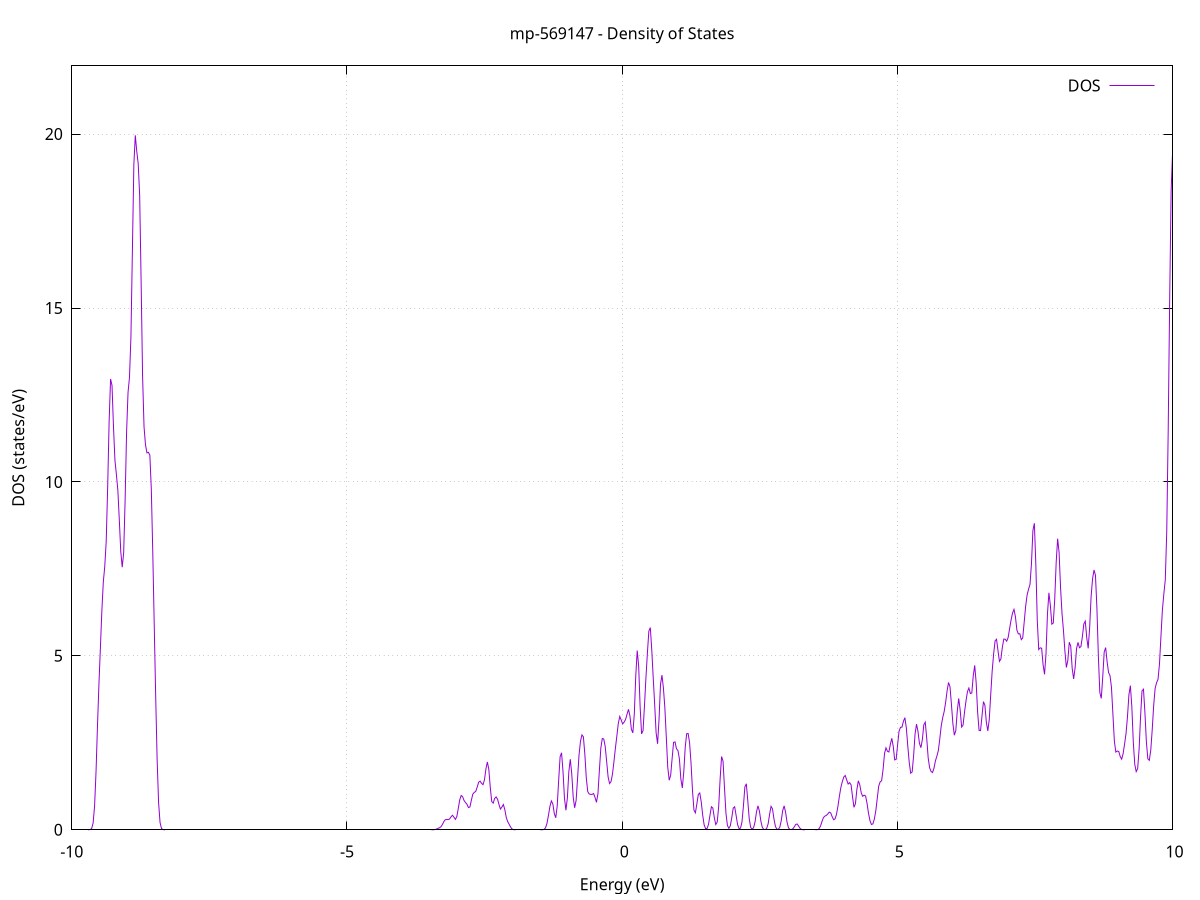 set title 'mp-569147 - Density of States'
set xlabel 'Energy (eV)'
set ylabel 'DOS (states/eV)'
set grid
set xrange [-10:10]
set yrange [0:21.961]
set xzeroaxis lt -1
set terminal png size 800,600
set output 'mp-569147_dos_gnuplot.png'
plot '-' using 1:2 with lines title 'DOS'
-35.887500 0.000000
-35.861100 0.000000
-35.834600 0.000000
-35.808200 0.000000
-35.781800 0.000000
-35.755300 0.000000
-35.728900 0.000000
-35.702500 0.000000
-35.676000 0.000000
-35.649600 0.000000
-35.623200 0.000000
-35.596700 0.000000
-35.570300 0.000000
-35.543900 0.000000
-35.517400 0.000000
-35.491000 0.000000
-35.464600 0.000000
-35.438100 0.000000
-35.411700 0.000000
-35.385300 0.000000
-35.358800 0.000000
-35.332400 0.000000
-35.306000 0.000000
-35.279500 0.000000
-35.253100 0.000000
-35.226700 0.000000
-35.200200 0.000000
-35.173800 0.000000
-35.147400 0.000000
-35.120900 0.000000
-35.094500 0.000000
-35.068100 0.000000
-35.041600 0.000000
-35.015200 0.000000
-34.988800 0.000000
-34.962300 0.000000
-34.935900 0.000000
-34.909500 0.000000
-34.883000 0.000000
-34.856600 0.000000
-34.830200 0.000000
-34.803700 0.000000
-34.777300 0.000000
-34.750900 0.000000
-34.724400 0.000000
-34.698000 0.000000
-34.671600 0.000000
-34.645100 0.000000
-34.618700 0.000000
-34.592300 0.000000
-34.565800 0.000000
-34.539400 0.000000
-34.513000 0.000000
-34.486500 0.000000
-34.460100 0.000000
-34.433700 0.000000
-34.407200 0.000000
-34.380800 0.000000
-34.354400 0.000000
-34.327900 0.000000
-34.301500 0.000000
-34.275100 0.000000
-34.248600 0.000000
-34.222200 0.000000
-34.195800 0.000000
-34.169300 0.000000
-34.142900 0.000000
-34.116500 0.000000
-34.090000 0.000000
-34.063600 0.000000
-34.037200 0.000000
-34.010700 0.000000
-33.984300 0.000000
-33.957900 0.000000
-33.931400 0.000000
-33.905000 0.000000
-33.878600 0.000000
-33.852100 0.000000
-33.825700 0.000000
-33.799300 0.000000
-33.772800 0.000000
-33.746400 0.000000
-33.720000 0.000000
-33.693500 0.000000
-33.667100 0.000000
-33.640700 0.000100
-33.614200 0.003500
-33.587800 0.050700
-33.561400 0.428200
-33.534900 2.113500
-33.508500 6.107100
-33.482100 10.344900
-33.455600 10.280200
-33.429200 5.994000
-33.402800 2.063900
-33.376300 0.588200
-33.349900 1.296600
-33.323500 5.466500
-33.297000 15.142400
-33.270600 26.793400
-33.244200 30.257000
-33.217700 21.621700
-33.191300 9.642700
-33.164900 2.642700
-33.138400 0.438800
-33.112000 0.043600
-33.085600 0.002600
-33.059100 0.000100
-33.032700 0.000000
-33.006300 0.000000
-32.979800 0.000000
-32.953400 0.000000
-32.927000 0.000000
-32.900500 0.000000
-32.874100 0.000000
-32.847600 0.000000
-32.821200 0.000000
-32.794800 0.000000
-32.768300 0.000000
-32.741900 0.000000
-32.715500 0.000000
-32.689000 0.000000
-32.662600 0.000000
-32.636200 0.000000
-32.609700 0.000000
-32.583300 0.000000
-32.556900 0.000000
-32.530400 0.000000
-32.504000 0.000000
-32.477600 0.000000
-32.451100 0.000000
-32.424700 0.000000
-32.398300 0.000000
-32.371800 0.000000
-32.345400 0.000000
-32.319000 0.000000
-32.292500 0.000000
-32.266100 0.000000
-32.239700 0.000000
-32.213200 0.000000
-32.186800 0.000000
-32.160400 0.000000
-32.133900 0.000000
-32.107500 0.000000
-32.081100 0.000000
-32.054600 0.000000
-32.028200 0.000000
-32.001800 0.000000
-31.975300 0.000000
-31.948900 0.000000
-31.922500 0.000000
-31.896000 0.000000
-31.869600 0.000000
-31.843200 0.000000
-31.816700 0.000000
-31.790300 0.000000
-31.763900 0.000000
-31.737400 0.000000
-31.711000 0.000000
-31.684600 0.000000
-31.658100 0.000000
-31.631700 0.000000
-31.605300 0.000000
-31.578800 0.000000
-31.552400 0.000000
-31.526000 0.000000
-31.499500 0.000000
-31.473100 0.000000
-31.446700 0.000000
-31.420200 0.000000
-31.393800 0.000000
-31.367400 0.000000
-31.340900 0.000000
-31.314500 0.000000
-31.288100 0.000000
-31.261600 0.000000
-31.235200 0.000000
-31.208800 0.000000
-31.182300 0.000000
-31.155900 0.000000
-31.129500 0.000000
-31.103000 0.000000
-31.076600 0.000000
-31.050200 0.000000
-31.023700 0.000000
-30.997300 0.000000
-30.970900 0.000000
-30.944400 0.000000
-30.918000 0.000000
-30.891600 0.000000
-30.865100 0.000000
-30.838700 0.000000
-30.812300 0.000000
-30.785800 0.000000
-30.759400 0.000000
-30.733000 0.000000
-30.706500 0.000000
-30.680100 0.000000
-30.653700 0.000000
-30.627200 0.000000
-30.600800 0.000000
-30.574400 0.000000
-30.547900 0.000000
-30.521500 0.000000
-30.495100 0.000000
-30.468600 0.000000
-30.442200 0.000000
-30.415800 0.000000
-30.389300 0.000000
-30.362900 0.000000
-30.336500 0.000000
-30.310000 0.000000
-30.283600 0.000000
-30.257200 0.000000
-30.230700 0.000000
-30.204300 0.000000
-30.177900 0.000000
-30.151400 0.000000
-30.125000 0.000000
-30.098600 0.000000
-30.072100 0.000000
-30.045700 0.000000
-30.019300 0.000000
-29.992800 0.000000
-29.966400 0.000000
-29.940000 0.000000
-29.913500 0.000000
-29.887100 0.000000
-29.860600 0.000000
-29.834200 0.000000
-29.807800 0.000000
-29.781300 0.000000
-29.754900 0.000000
-29.728500 0.000000
-29.702000 0.000000
-29.675600 0.000000
-29.649200 0.000000
-29.622700 0.000000
-29.596300 0.000000
-29.569900 0.000000
-29.543400 0.000000
-29.517000 0.000000
-29.490600 0.000000
-29.464100 0.000000
-29.437700 0.000000
-29.411300 0.000000
-29.384800 0.000000
-29.358400 0.000000
-29.332000 0.000000
-29.305500 0.000000
-29.279100 0.000000
-29.252700 0.000000
-29.226200 0.000000
-29.199800 0.000000
-29.173400 0.000000
-29.146900 0.000000
-29.120500 0.000000
-29.094100 0.000000
-29.067600 0.000000
-29.041200 0.000000
-29.014800 0.000000
-28.988300 0.000000
-28.961900 0.000000
-28.935500 0.000000
-28.909000 0.000000
-28.882600 0.000000
-28.856200 0.000000
-28.829700 0.000000
-28.803300 0.000000
-28.776900 0.000000
-28.750400 0.000000
-28.724000 0.000000
-28.697600 0.000000
-28.671100 0.000000
-28.644700 0.000000
-28.618300 0.000000
-28.591800 0.000000
-28.565400 0.000000
-28.539000 0.000000
-28.512500 0.000000
-28.486100 0.000000
-28.459700 0.000000
-28.433200 0.000000
-28.406800 0.000000
-28.380400 0.000000
-28.353900 0.000000
-28.327500 0.000000
-28.301100 0.000000
-28.274600 0.000000
-28.248200 0.000000
-28.221800 0.000000
-28.195300 0.000000
-28.168900 0.000000
-28.142500 0.000000
-28.116000 0.000000
-28.089600 0.000000
-28.063200 0.000000
-28.036700 0.000000
-28.010300 0.000000
-27.983900 0.000000
-27.957400 0.000000
-27.931000 0.000000
-27.904600 0.000000
-27.878100 0.000000
-27.851700 0.000000
-27.825300 0.000000
-27.798800 0.000000
-27.772400 0.000000
-27.746000 0.000000
-27.719500 0.000000
-27.693100 0.000000
-27.666700 0.000000
-27.640200 0.000000
-27.613800 0.000000
-27.587400 0.000000
-27.560900 0.000000
-27.534500 0.000000
-27.508100 0.000000
-27.481600 0.000000
-27.455200 0.000000
-27.428800 0.000000
-27.402300 0.000000
-27.375900 0.000000
-27.349500 0.000000
-27.323000 0.000000
-27.296600 0.000000
-27.270200 0.000000
-27.243700 0.000000
-27.217300 0.000000
-27.190900 0.000000
-27.164400 0.000000
-27.138000 0.000000
-27.111600 0.000000
-27.085100 0.000000
-27.058700 0.000000
-27.032300 0.000000
-27.005800 0.000000
-26.979400 0.000000
-26.953000 0.000000
-26.926500 0.000000
-26.900100 0.000000
-26.873700 0.000000
-26.847200 0.000000
-26.820800 0.000000
-26.794300 0.000000
-26.767900 0.000000
-26.741500 0.000000
-26.715000 0.000000
-26.688600 0.000000
-26.662200 0.000000
-26.635700 0.000000
-26.609300 0.000000
-26.582900 0.000000
-26.556400 0.000000
-26.530000 0.000000
-26.503600 0.000000
-26.477100 0.000000
-26.450700 0.000000
-26.424300 0.000000
-26.397800 0.000000
-26.371400 0.000000
-26.345000 0.000000
-26.318500 0.000000
-26.292100 0.000000
-26.265700 0.000000
-26.239200 0.000000
-26.212800 0.000000
-26.186400 0.000000
-26.159900 0.000000
-26.133500 0.000000
-26.107100 0.000000
-26.080600 0.000000
-26.054200 0.000000
-26.027800 0.000000
-26.001300 0.000000
-25.974900 0.000000
-25.948500 0.000000
-25.922000 0.000000
-25.895600 0.000000
-25.869200 0.000000
-25.842700 0.000000
-25.816300 0.000000
-25.789900 0.000000
-25.763400 0.000000
-25.737000 0.000000
-25.710600 0.000000
-25.684100 0.000000
-25.657700 0.000000
-25.631300 0.000000
-25.604800 0.000000
-25.578400 0.000000
-25.552000 0.000000
-25.525500 0.000000
-25.499100 0.000000
-25.472700 0.000000
-25.446200 0.000000
-25.419800 0.000000
-25.393400 0.000000
-25.366900 0.000000
-25.340500 0.000000
-25.314100 0.000000
-25.287600 0.000000
-25.261200 0.000000
-25.234800 0.000000
-25.208300 0.000000
-25.181900 0.000000
-25.155500 0.000000
-25.129000 0.000000
-25.102600 0.000000
-25.076200 0.000000
-25.049700 0.000000
-25.023300 0.000000
-24.996900 0.000000
-24.970400 0.000000
-24.944000 0.000000
-24.917600 0.000000
-24.891100 0.000000
-24.864700 0.000000
-24.838300 0.000000
-24.811800 0.000000
-24.785400 0.000000
-24.759000 0.000000
-24.732500 0.000000
-24.706100 0.000000
-24.679700 0.000000
-24.653200 0.000000
-24.626800 0.000000
-24.600400 0.000000
-24.573900 0.000000
-24.547500 0.000000
-24.521100 0.000000
-24.494600 0.000000
-24.468200 0.000000
-24.441800 0.000000
-24.415300 0.000000
-24.388900 0.000000
-24.362500 0.000000
-24.336000 0.000000
-24.309600 0.000000
-24.283200 0.000000
-24.256700 0.000000
-24.230300 0.000000
-24.203900 0.000000
-24.177400 0.000000
-24.151000 0.000000
-24.124600 0.000000
-24.098100 0.000000
-24.071700 0.000000
-24.045300 0.000000
-24.018800 0.000000
-23.992400 0.000000
-23.966000 0.000000
-23.939500 0.000000
-23.913100 0.000000
-23.886700 0.000000
-23.860200 0.000000
-23.833800 0.000000
-23.807300 0.000000
-23.780900 0.000000
-23.754500 0.000000
-23.728000 0.000000
-23.701600 0.000000
-23.675200 0.000000
-23.648700 0.000000
-23.622300 0.000000
-23.595900 0.000000
-23.569400 0.000000
-23.543000 0.000000
-23.516600 0.000000
-23.490100 0.000000
-23.463700 0.000000
-23.437300 0.000000
-23.410800 0.000000
-23.384400 0.000000
-23.358000 0.000000
-23.331500 0.000000
-23.305100 0.000000
-23.278700 0.000000
-23.252200 0.000000
-23.225800 0.000000
-23.199400 0.000000
-23.172900 0.000000
-23.146500 0.000000
-23.120100 0.000000
-23.093600 0.000000
-23.067200 0.000000
-23.040800 0.000000
-23.014300 0.000000
-22.987900 0.000000
-22.961500 0.000000
-22.935000 0.000000
-22.908600 0.000000
-22.882200 0.000000
-22.855700 0.000000
-22.829300 0.000000
-22.802900 0.000000
-22.776400 0.000000
-22.750000 0.000000
-22.723600 0.000000
-22.697100 0.000000
-22.670700 0.000000
-22.644300 0.000000
-22.617800 0.000000
-22.591400 0.000000
-22.565000 0.000000
-22.538500 0.000000
-22.512100 0.000000
-22.485700 0.000000
-22.459200 0.000000
-22.432800 0.000000
-22.406400 0.000000
-22.379900 0.000000
-22.353500 0.000000
-22.327100 0.000000
-22.300600 0.000000
-22.274200 0.000000
-22.247800 0.000000
-22.221300 0.000000
-22.194900 0.000000
-22.168500 0.000000
-22.142000 0.000000
-22.115600 0.000000
-22.089200 0.000000
-22.062700 0.000000
-22.036300 0.000000
-22.009900 0.000000
-21.983400 0.000000
-21.957000 0.000000
-21.930600 0.000000
-21.904100 0.000000
-21.877700 0.000000
-21.851300 0.000000
-21.824800 0.000000
-21.798400 0.000000
-21.772000 0.000000
-21.745500 0.000000
-21.719100 0.000000
-21.692700 0.000000
-21.666200 0.000000
-21.639800 0.000000
-21.613400 0.000000
-21.586900 0.000000
-21.560500 0.000000
-21.534100 0.000000
-21.507600 0.000000
-21.481200 0.000000
-21.454800 0.000000
-21.428300 0.000000
-21.401900 0.000000
-21.375500 0.000000
-21.349000 0.000000
-21.322600 0.000000
-21.296200 0.000000
-21.269700 0.000000
-21.243300 0.000000
-21.216900 0.000000
-21.190400 0.000000
-21.164000 0.000000
-21.137600 0.000000
-21.111100 0.000000
-21.084700 0.000000
-21.058300 0.000000
-21.031800 0.000000
-21.005400 0.000000
-20.979000 0.000000
-20.952500 0.000000
-20.926100 0.000000
-20.899700 0.000000
-20.873200 0.000000
-20.846800 0.000000
-20.820400 0.000000
-20.793900 0.000000
-20.767500 0.000000
-20.741000 0.000000
-20.714600 0.000000
-20.688200 0.000000
-20.661700 0.000000
-20.635300 0.000000
-20.608900 0.000000
-20.582400 0.000000
-20.556000 0.000000
-20.529600 0.000000
-20.503100 0.000000
-20.476700 0.000000
-20.450300 0.000000
-20.423800 0.000000
-20.397400 0.000000
-20.371000 0.000000
-20.344500 0.000000
-20.318100 0.000000
-20.291700 0.000000
-20.265200 0.000000
-20.238800 0.000000
-20.212400 0.000000
-20.185900 0.000000
-20.159500 0.000000
-20.133100 0.000000
-20.106600 0.000000
-20.080200 0.000000
-20.053800 0.000000
-20.027300 0.000000
-20.000900 0.000000
-19.974500 0.000000
-19.948000 0.000000
-19.921600 0.000000
-19.895200 0.000000
-19.868700 0.000000
-19.842300 0.000000
-19.815900 0.000000
-19.789400 0.000000
-19.763000 0.000000
-19.736600 0.000000
-19.710100 0.000000
-19.683700 0.000000
-19.657300 0.000000
-19.630800 0.000000
-19.604400 0.000000
-19.578000 0.000000
-19.551500 0.000000
-19.525100 0.000000
-19.498700 0.000000
-19.472200 0.000000
-19.445800 0.000000
-19.419400 0.000000
-19.392900 0.000000
-19.366500 0.000000
-19.340100 0.000000
-19.313600 0.000000
-19.287200 0.000000
-19.260800 0.000000
-19.234300 0.000000
-19.207900 0.000000
-19.181500 0.000000
-19.155000 0.000000
-19.128600 0.000000
-19.102200 0.000000
-19.075700 0.000000
-19.049300 0.000000
-19.022900 0.000000
-18.996400 0.000000
-18.970000 0.000000
-18.943600 0.000000
-18.917100 0.000000
-18.890700 0.000000
-18.864300 0.000000
-18.837800 0.000000
-18.811400 0.000000
-18.785000 0.000000
-18.758500 0.000000
-18.732100 0.000000
-18.705700 0.000000
-18.679200 0.000000
-18.652800 0.000000
-18.626400 0.000000
-18.599900 0.000000
-18.573500 0.000000
-18.547100 0.000000
-18.520600 0.000000
-18.494200 0.000000
-18.467800 0.000000
-18.441300 0.000000
-18.414900 0.000000
-18.388500 0.000000
-18.362000 0.000000
-18.335600 0.000000
-18.309200 0.000000
-18.282700 0.000000
-18.256300 0.000000
-18.229900 0.000000
-18.203400 0.000000
-18.177000 0.000000
-18.150600 0.000000
-18.124100 0.000000
-18.097700 0.000000
-18.071300 0.000000
-18.044800 0.000000
-18.018400 0.000000
-17.992000 0.000000
-17.965500 0.000000
-17.939100 0.000000
-17.912700 0.000000
-17.886200 0.000000
-17.859800 0.000000
-17.833400 0.000000
-17.806900 0.000000
-17.780500 0.000000
-17.754000 0.000000
-17.727600 0.000000
-17.701200 0.000000
-17.674700 0.000000
-17.648300 0.000000
-17.621900 0.000000
-17.595400 0.000000
-17.569000 0.000000
-17.542600 0.000000
-17.516100 0.000000
-17.489700 0.000000
-17.463300 0.000000
-17.436800 0.000000
-17.410400 0.000000
-17.384000 0.000000
-17.357500 0.000000
-17.331100 0.000000
-17.304700 0.000000
-17.278200 0.000000
-17.251800 0.000000
-17.225400 0.000000
-17.198900 0.000000
-17.172500 0.000000
-17.146100 0.000000
-17.119600 0.000000
-17.093200 0.000000
-17.066800 0.000000
-17.040300 0.000000
-17.013900 0.000000
-16.987500 0.000000
-16.961000 0.000000
-16.934600 0.000000
-16.908200 0.000000
-16.881700 0.000000
-16.855300 0.000000
-16.828900 0.000000
-16.802400 0.000000
-16.776000 0.000000
-16.749600 0.000000
-16.723100 0.000000
-16.696700 0.000000
-16.670300 0.000000
-16.643800 0.000000
-16.617400 0.000000
-16.591000 0.000000
-16.564500 0.000000
-16.538100 0.000000
-16.511700 0.000000
-16.485200 0.000000
-16.458800 0.000000
-16.432400 0.000000
-16.405900 0.000000
-16.379500 0.000000
-16.353100 0.000000
-16.326600 0.000000
-16.300200 0.000000
-16.273800 0.000000
-16.247300 0.000000
-16.220900 0.000000
-16.194500 0.000000
-16.168000 0.000000
-16.141600 0.000000
-16.115200 0.000000
-16.088700 0.000000
-16.062300 0.000000
-16.035900 0.000000
-16.009400 0.000000
-15.983000 0.000000
-15.956600 0.000000
-15.930100 0.000000
-15.903700 0.000000
-15.877300 0.000000
-15.850800 0.000000
-15.824400 0.000000
-15.798000 0.000000
-15.771500 0.000000
-15.745100 0.000000
-15.718700 0.000000
-15.692200 0.000000
-15.665800 0.000000
-15.639400 0.000000
-15.612900 0.000000
-15.586500 0.000000
-15.560100 0.000000
-15.533600 0.000000
-15.507200 0.000000
-15.480800 0.000000
-15.454300 0.000000
-15.427900 0.000000
-15.401500 0.000000
-15.375000 0.000000
-15.348600 0.000000
-15.322200 0.000000
-15.295700 0.000000
-15.269300 0.000000
-15.242900 0.000000
-15.216400 0.000000
-15.190000 0.000000
-15.163600 0.000000
-15.137100 0.000000
-15.110700 0.000000
-15.084300 0.000000
-15.057800 0.000000
-15.031400 0.000000
-15.005000 0.000000
-14.978500 0.000000
-14.952100 0.000000
-14.925700 0.000000
-14.899200 0.000000
-14.872800 0.000000
-14.846400 0.000000
-14.819900 0.000000
-14.793500 0.000000
-14.767100 0.000000
-14.740600 0.000000
-14.714200 0.000000
-14.687700 0.000000
-14.661300 0.000000
-14.634900 0.000000
-14.608400 0.000000
-14.582000 0.000000
-14.555600 0.000000
-14.529100 0.000000
-14.502700 0.000000
-14.476300 0.000000
-14.449800 0.000000
-14.423400 0.000000
-14.397000 0.000000
-14.370500 0.000000
-14.344100 0.000000
-14.317700 0.000000
-14.291200 0.000000
-14.264800 0.000000
-14.238400 0.000000
-14.211900 0.000000
-14.185500 0.000000
-14.159100 0.000000
-14.132600 0.000000
-14.106200 0.000000
-14.079800 0.000000
-14.053300 0.000000
-14.026900 0.000000
-14.000500 0.000000
-13.974000 0.000000
-13.947600 0.000000
-13.921200 0.000000
-13.894700 0.000000
-13.868300 0.000000
-13.841900 0.000000
-13.815400 0.000000
-13.789000 0.000000
-13.762600 0.000000
-13.736100 0.000000
-13.709700 0.000000
-13.683300 0.000000
-13.656800 0.000000
-13.630400 0.000000
-13.604000 0.000000
-13.577500 0.000000
-13.551100 0.000000
-13.524700 0.000000
-13.498200 0.000000
-13.471800 0.000000
-13.445400 0.000000
-13.418900 0.000000
-13.392500 0.000000
-13.366100 0.000000
-13.339600 0.000000
-13.313200 0.000000
-13.286800 0.000000
-13.260300 0.000000
-13.233900 0.000000
-13.207500 0.000000
-13.181000 0.000000
-13.154600 0.000000
-13.128200 0.000000
-13.101700 0.000000
-13.075300 0.000000
-13.048900 0.000000
-13.022400 0.000000
-12.996000 0.000000
-12.969600 0.000000
-12.943100 0.000000
-12.916700 0.000000
-12.890300 0.000000
-12.863800 0.000000
-12.837400 0.000000
-12.811000 0.000000
-12.784500 0.000000
-12.758100 0.000000
-12.731700 0.000000
-12.705200 0.000000
-12.678800 0.000000
-12.652400 0.000000
-12.625900 0.000000
-12.599500 0.000000
-12.573100 0.000000
-12.546600 0.000000
-12.520200 0.000000
-12.493800 0.000000
-12.467300 0.000000
-12.440900 0.000000
-12.414500 0.000000
-12.388000 0.000000
-12.361600 0.000000
-12.335200 0.000000
-12.308700 0.000000
-12.282300 0.000000
-12.255900 0.000000
-12.229400 0.000000
-12.203000 0.000000
-12.176600 0.000000
-12.150100 0.000000
-12.123700 0.000000
-12.097300 0.000000
-12.070800 0.000000
-12.044400 0.000000
-12.018000 0.000000
-11.991500 0.000000
-11.965100 0.000000
-11.938700 0.000000
-11.912200 0.000000
-11.885800 0.000000
-11.859400 0.000000
-11.832900 0.000000
-11.806500 0.000000
-11.780100 0.000000
-11.753600 0.000000
-11.727200 0.000000
-11.700700 0.000000
-11.674300 0.000000
-11.647900 0.000000
-11.621400 0.000000
-11.595000 0.000000
-11.568600 0.000000
-11.542100 0.000000
-11.515700 0.000000
-11.489300 0.000000
-11.462800 0.000000
-11.436400 0.000000
-11.410000 0.000000
-11.383500 0.000000
-11.357100 0.000000
-11.330700 0.000000
-11.304200 0.000000
-11.277800 0.000000
-11.251400 0.000000
-11.224900 0.000000
-11.198500 0.000000
-11.172100 0.000000
-11.145600 0.000000
-11.119200 0.000000
-11.092800 0.000000
-11.066300 0.000000
-11.039900 0.000000
-11.013500 0.000000
-10.987000 0.000000
-10.960600 0.000000
-10.934200 0.000000
-10.907700 0.000000
-10.881300 0.000000
-10.854900 0.000000
-10.828400 0.000000
-10.802000 0.000000
-10.775600 0.000000
-10.749100 0.000000
-10.722700 0.000000
-10.696300 0.000000
-10.669800 0.000000
-10.643400 0.000000
-10.617000 0.000000
-10.590500 0.000000
-10.564100 0.000000
-10.537700 0.000000
-10.511200 0.000000
-10.484800 0.000000
-10.458400 0.000000
-10.431900 0.000000
-10.405500 0.000000
-10.379100 0.000000
-10.352600 0.000000
-10.326200 0.000000
-10.299800 0.000000
-10.273300 0.000000
-10.246900 0.000000
-10.220500 0.000000
-10.194000 0.000000
-10.167600 0.000000
-10.141200 0.000000
-10.114700 0.000000
-10.088300 0.000000
-10.061900 0.000000
-10.035400 0.000000
-10.009000 0.000000
-9.982600 0.000000
-9.956100 0.000000
-9.929700 0.000000
-9.903300 0.000000
-9.876800 0.000000
-9.850400 0.000000
-9.824000 0.000000
-9.797500 0.000000
-9.771100 0.000000
-9.744700 0.000000
-9.718200 0.000000
-9.691800 0.000500
-9.665400 0.005300
-9.638900 0.038900
-9.612500 0.194300
-9.586100 0.677000
-9.559600 1.668900
-9.533200 2.987800
-9.506800 4.188700
-9.480300 5.225500
-9.453900 6.290400
-9.427500 7.119900
-9.401000 7.568200
-9.374600 8.295700
-9.348200 9.841400
-9.321700 11.735300
-9.295300 12.960100
-9.268900 12.769700
-9.242400 11.586500
-9.216000 10.619800
-9.189600 10.213600
-9.163100 9.761600
-9.136700 8.911100
-9.110300 8.002100
-9.083800 7.549000
-9.057400 7.964700
-9.031000 9.478900
-9.004500 11.425100
-8.978100 12.573300
-8.951700 13.006300
-8.925200 14.183900
-8.898800 16.652200
-8.872400 19.127500
-8.845900 19.964500
-8.819500 19.502000
-8.793100 19.148200
-8.766600 18.231400
-8.740200 15.754300
-8.713800 13.050500
-8.687300 11.581800
-8.660900 11.069300
-8.634400 10.835600
-8.608000 10.851100
-8.581600 10.770100
-8.555100 9.796300
-8.528700 7.982200
-8.502300 5.910600
-8.475800 3.844100
-8.449400 2.016600
-8.423000 0.782300
-8.396500 0.210600
-8.370100 0.037800
-8.343700 0.004400
-8.317200 0.000300
-8.290800 0.000000
-8.264400 0.000000
-8.237900 0.000000
-8.211500 0.000000
-8.185100 0.000000
-8.158600 0.000000
-8.132200 0.000000
-8.105800 0.000000
-8.079300 0.000000
-8.052900 0.000000
-8.026500 0.000000
-8.000000 0.000000
-7.973600 0.000000
-7.947200 0.000000
-7.920700 0.000000
-7.894300 0.000000
-7.867900 0.000000
-7.841400 0.000000
-7.815000 0.000000
-7.788600 0.000000
-7.762100 0.000000
-7.735700 0.000000
-7.709300 0.000000
-7.682800 0.000000
-7.656400 0.000000
-7.630000 0.000000
-7.603500 0.000000
-7.577100 0.000000
-7.550700 0.000000
-7.524200 0.000000
-7.497800 0.000000
-7.471400 0.000000
-7.444900 0.000000
-7.418500 0.000000
-7.392100 0.000000
-7.365600 0.000000
-7.339200 0.000000
-7.312800 0.000000
-7.286300 0.000000
-7.259900 0.000000
-7.233500 0.000000
-7.207000 0.000000
-7.180600 0.000000
-7.154200 0.000000
-7.127700 0.000000
-7.101300 0.000000
-7.074900 0.000000
-7.048400 0.000000
-7.022000 0.000000
-6.995600 0.000000
-6.969100 0.000000
-6.942700 0.000000
-6.916300 0.000000
-6.889800 0.000000
-6.863400 0.000000
-6.837000 0.000000
-6.810500 0.000000
-6.784100 0.000000
-6.757700 0.000000
-6.731200 0.000000
-6.704800 0.000000
-6.678400 0.000000
-6.651900 0.000000
-6.625500 0.000000
-6.599100 0.000000
-6.572600 0.000000
-6.546200 0.000000
-6.519800 0.000000
-6.493300 0.000000
-6.466900 0.000000
-6.440500 0.000000
-6.414000 0.000000
-6.387600 0.000000
-6.361200 0.000000
-6.334700 0.000000
-6.308300 0.000000
-6.281900 0.000000
-6.255400 0.000000
-6.229000 0.000000
-6.202600 0.000000
-6.176100 0.000000
-6.149700 0.000000
-6.123300 0.000000
-6.096800 0.000000
-6.070400 0.000000
-6.044000 0.000000
-6.017500 0.000000
-5.991100 0.000000
-5.964700 0.000000
-5.938200 0.000000
-5.911800 0.000000
-5.885400 0.000000
-5.858900 0.000000
-5.832500 0.000000
-5.806100 0.000000
-5.779600 0.000000
-5.753200 0.000000
-5.726800 0.000000
-5.700300 0.000000
-5.673900 0.000000
-5.647500 0.000000
-5.621000 0.000000
-5.594600 0.000000
-5.568100 0.000000
-5.541700 0.000000
-5.515300 0.000000
-5.488800 0.000000
-5.462400 0.000000
-5.436000 0.000000
-5.409500 0.000000
-5.383100 0.000000
-5.356700 0.000000
-5.330200 0.000000
-5.303800 0.000000
-5.277400 0.000000
-5.250900 0.000000
-5.224500 0.000000
-5.198100 0.000000
-5.171600 0.000000
-5.145200 0.000000
-5.118800 0.000000
-5.092300 0.000000
-5.065900 0.000000
-5.039500 0.000000
-5.013000 0.000000
-4.986600 0.000000
-4.960200 0.000000
-4.933700 0.000000
-4.907300 0.000000
-4.880900 0.000000
-4.854400 0.000000
-4.828000 0.000000
-4.801600 0.000000
-4.775100 0.000000
-4.748700 0.000000
-4.722300 0.000000
-4.695800 0.000000
-4.669400 0.000000
-4.643000 0.000000
-4.616500 0.000000
-4.590100 0.000000
-4.563700 0.000000
-4.537200 0.000000
-4.510800 0.000000
-4.484400 0.000000
-4.457900 0.000000
-4.431500 0.000000
-4.405100 0.000000
-4.378600 0.000000
-4.352200 0.000000
-4.325800 0.000000
-4.299300 0.000000
-4.272900 0.000000
-4.246500 0.000000
-4.220000 0.000000
-4.193600 0.000000
-4.167200 0.000000
-4.140700 0.000000
-4.114300 0.000000
-4.087900 0.000000
-4.061400 0.000000
-4.035000 0.000000
-4.008600 0.000000
-3.982100 0.000000
-3.955700 0.000000
-3.929300 0.000000
-3.902800 0.000000
-3.876400 0.000000
-3.850000 0.000000
-3.823500 0.000000
-3.797100 0.000000
-3.770700 0.000000
-3.744200 0.000000
-3.717800 0.000000
-3.691400 0.000000
-3.664900 0.000000
-3.638500 0.000000
-3.612100 0.000000
-3.585600 0.000000
-3.559200 0.000000
-3.532800 0.000000
-3.506300 0.000000
-3.479900 0.000000
-3.453500 0.000100
-3.427000 0.001100
-3.400600 0.006200
-3.374200 0.020100
-3.347700 0.040000
-3.321300 0.055900
-3.294900 0.081200
-3.268400 0.144000
-3.242000 0.229300
-3.215600 0.286900
-3.189100 0.298600
-3.162700 0.293400
-3.136300 0.309700
-3.109800 0.370100
-3.083400 0.417200
-3.057000 0.364800
-3.030500 0.298700
-3.004100 0.379700
-2.977700 0.610300
-2.951200 0.858600
-2.924800 0.986500
-2.898400 0.948700
-2.871900 0.839900
-2.845500 0.782000
-2.819100 0.732600
-2.792600 0.638500
-2.766200 0.655600
-2.739800 0.848100
-2.713300 1.025400
-2.686900 1.074200
-2.660500 1.101800
-2.634000 1.225600
-2.607600 1.367300
-2.581100 1.398100
-2.554700 1.334600
-2.528300 1.296100
-2.501800 1.433800
-2.475400 1.748400
-2.449000 1.949900
-2.422500 1.736400
-2.396100 1.217500
-2.369700 0.812000
-2.343200 0.765900
-2.316800 0.898400
-2.290400 0.945500
-2.263900 0.880200
-2.237500 0.724300
-2.211100 0.594900
-2.184600 0.653600
-2.158200 0.726800
-2.131800 0.577900
-2.105300 0.353300
-2.078900 0.232500
-2.052500 0.156400
-2.026000 0.075200
-1.999600 0.022100
-1.973200 0.003800
-1.946700 0.000400
-1.920300 0.000000
-1.893900 0.000000
-1.867400 0.000000
-1.841000 0.000000
-1.814600 0.000000
-1.788100 0.000000
-1.761700 0.000000
-1.735300 0.000000
-1.708800 0.000000
-1.682400 0.000000
-1.656000 0.000000
-1.629500 0.000000
-1.603100 0.000000
-1.576700 0.000000
-1.550200 0.000000
-1.523800 0.000000
-1.497400 0.000000
-1.470900 0.000100
-1.444500 0.001100
-1.418100 0.010300
-1.391600 0.056400
-1.365200 0.189300
-1.338800 0.417900
-1.312300 0.671500
-1.285900 0.829500
-1.259500 0.745400
-1.233000 0.468900
-1.206600 0.345300
-1.180200 0.677600
-1.153700 1.416400
-1.127300 2.098600
-1.100900 2.213300
-1.074400 1.669000
-1.048000 0.907800
-1.021600 0.559700
-0.995100 0.915200
-0.968700 1.667100
-0.942300 2.030000
-0.915800 1.612000
-0.889400 0.942300
-0.863000 0.632000
-0.836500 0.841400
-0.810100 1.471900
-0.783700 2.147500
-0.757200 2.541000
-0.730800 2.727100
-0.704400 2.674200
-0.677900 2.175300
-0.651500 1.490100
-0.625100 1.098300
-0.598600 1.028200
-0.572200 1.018800
-0.545800 1.018600
-0.519300 1.042300
-0.492900 0.930900
-0.466500 0.790000
-0.440000 1.034900
-0.413600 1.707600
-0.387200 2.349600
-0.360700 2.624000
-0.334300 2.609900
-0.307900 2.394500
-0.281400 1.961200
-0.255000 1.517900
-0.228600 1.328800
-0.202100 1.384400
-0.175700 1.600100
-0.149300 1.957000
-0.122800 2.342700
-0.096400 2.691900
-0.070000 3.053700
-0.043500 3.256600
-0.017100 3.154100
0.009300 3.042200
0.035800 3.095200
0.062200 3.169900
0.088600 3.320300
0.115100 3.462200
0.141500 3.273700
0.167900 2.886900
0.194400 2.786300
0.220800 3.324500
0.247200 4.413500
0.273700 5.152500
0.300100 4.709600
0.326500 3.547000
0.353000 2.758400
0.379400 2.848600
0.405800 3.564400
0.432300 4.370900
0.458700 5.076300
0.485200 5.710100
0.511600 5.812900
0.538000 5.177100
0.564500 4.373000
0.590900 3.606300
0.617300 2.788700
0.643800 2.471600
0.670200 3.166300
0.696600 4.173600
0.723100 4.445800
0.749500 4.082400
0.775900 3.514000
0.802400 2.657900
0.828800 1.794500
0.855200 1.424400
0.881700 1.565900
0.908100 2.050000
0.934500 2.512400
0.961000 2.527000
0.987400 2.327500
1.013800 2.280800
1.040300 2.040900
1.066700 1.461000
1.093100 1.202800
1.119600 1.658300
1.146000 2.369500
1.172400 2.761400
1.198900 2.767200
1.225300 2.501700
1.251700 1.916000
1.278200 1.130600
1.304600 0.567900
1.331000 0.486800
1.357500 0.743700
1.383900 1.015100
1.410300 1.058900
1.436800 0.809000
1.463200 0.423400
1.489600 0.143100
1.516100 0.033800
1.542500 0.035800
1.568900 0.150500
1.595400 0.411800
1.621800 0.661900
1.648200 0.624300
1.674700 0.349800
1.701100 0.150800
1.727500 0.220400
1.754000 0.667900
1.780400 1.463100
1.806800 2.105600
1.833300 1.973500
1.859700 1.202800
1.886100 0.476900
1.912600 0.124800
1.939000 0.041800
1.965400 0.115500
1.991900 0.347900
2.018300 0.625200
2.044700 0.660000
2.071200 0.409100
2.097600 0.149100
2.124000 0.036400
2.150500 0.045800
2.176900 0.219400
2.203300 0.676100
2.229800 1.230800
2.256200 1.322900
2.282600 0.839600
2.309100 0.314400
2.335500 0.070100
2.361900 0.017800
2.388400 0.058900
2.414800 0.226200
2.441200 0.514900
2.467700 0.688200
2.494100 0.540000
2.520500 0.248700
2.547000 0.067200
2.573400 0.011000
2.599800 0.006100
2.626300 0.038800
2.652700 0.171300
2.679100 0.443300
2.705600 0.673500
2.732000 0.601000
2.758400 0.314900
2.784900 0.096900
2.811300 0.018500
2.837700 0.013400
2.864200 0.071800
2.890600 0.259600
2.917000 0.551200
2.943500 0.687100
2.969900 0.502900
2.996300 0.216100
3.022800 0.054500
3.049200 0.008600
3.075600 0.006000
3.102100 0.027900
3.128500 0.085900
3.154900 0.155500
3.181400 0.165400
3.207800 0.103300
3.234200 0.037900
3.260700 0.008200
3.287100 0.001000
3.313500 0.000100
3.340000 0.000000
3.366400 0.000000
3.392800 0.000000
3.419300 0.000000
3.445700 0.000000
3.472200 0.000000
3.498600 0.000000
3.525000 0.000600
3.551500 0.005300
3.577900 0.030400
3.604300 0.106700
3.630800 0.236500
3.657200 0.349700
3.683600 0.393400
3.710100 0.412200
3.736500 0.456100
3.762900 0.506300
3.789400 0.486700
3.815800 0.377100
3.842200 0.289500
3.868700 0.313700
3.895100 0.447600
3.921500 0.681500
3.948000 0.970200
3.974400 1.217400
4.000800 1.385700
4.027300 1.517200
4.053700 1.560900
4.080100 1.432900
4.106600 1.315000
4.133000 1.356100
4.159400 1.294000
4.185900 0.951100
4.212300 0.645500
4.238700 0.749500
4.265200 1.159300
4.291600 1.408100
4.318000 1.290400
4.344500 1.059200
4.370900 0.960700
4.397300 0.995100
4.423800 0.970000
4.450200 0.755300
4.476600 0.473500
4.503100 0.261900
4.529500 0.152200
4.555900 0.168600
4.582400 0.307100
4.608800 0.543600
4.635200 0.896200
4.661700 1.254000
4.688100 1.378300
4.714500 1.410100
4.741000 1.731700
4.767400 2.191100
4.793800 2.356200
4.820300 2.258000
4.846700 2.235900
4.873100 2.454500
4.899600 2.629800
4.926000 2.396500
4.952400 2.009200
4.978900 2.025200
5.005300 2.448200
5.031700 2.837200
5.058200 2.946200
5.084600 2.950300
5.111000 3.118700
5.137500 3.223300
5.163900 2.926100
5.190300 2.405000
5.216800 1.929100
5.243200 1.626300
5.269600 1.662800
5.296100 2.131000
5.322500 2.755900
5.348900 3.036700
5.375400 2.828800
5.401800 2.485200
5.428200 2.360200
5.454700 2.590800
5.481100 3.018200
5.507500 3.094700
5.534000 2.630700
5.560400 2.072400
5.586800 1.782100
5.613300 1.678300
5.639700 1.644900
5.666100 1.772900
5.692600 1.982800
5.719000 2.117400
5.745400 2.280200
5.771900 2.615600
5.798300 2.993400
5.824700 3.224700
5.851200 3.398500
5.877600 3.660400
5.904000 3.989900
5.930500 4.234400
5.956900 4.113900
5.983300 3.607100
6.009800 3.047100
6.036200 2.718400
6.062600 2.852800
6.089100 3.412000
6.115500 3.775800
6.141900 3.443300
6.168400 2.953500
6.194800 3.012400
6.221200 3.387600
6.247700 3.702400
6.274100 3.969700
6.300500 4.075700
6.327000 3.917700
6.353400 3.930900
6.379800 4.427100
6.406300 4.725500
6.432700 4.223300
6.459100 3.382900
6.485600 2.856800
6.512000 2.850700
6.538500 3.270100
6.564900 3.683800
6.591300 3.580600
6.617800 3.088200
6.644200 2.842200
6.670600 3.171900
6.697100 3.888100
6.723500 4.562100
6.749900 5.053200
6.776400 5.430200
6.802800 5.477600
6.829200 5.150000
6.855700 4.841800
6.882100 4.909500
6.908500 5.248500
6.935000 5.482800
6.961400 5.477300
6.987800 5.420800
7.014300 5.532400
7.040700 5.789100
7.067100 6.033200
7.093600 6.231200
7.120000 6.335700
7.146400 6.120500
7.172900 5.736600
7.199300 5.631900
7.225700 5.636500
7.252200 5.465300
7.278600 5.515600
7.305000 5.963900
7.331500 6.423300
7.357900 6.746400
7.384300 6.914700
7.410800 7.053800
7.437200 7.645200
7.463600 8.604500
7.490100 8.812200
7.516500 7.644300
7.542900 6.014800
7.569400 5.181900
7.595800 5.229600
7.622200 5.220300
7.648700 4.743400
7.675100 4.469700
7.701500 5.059000
7.728000 6.204100
7.754400 6.812700
7.780800 6.447900
7.807300 5.911200
7.833700 5.943600
7.860100 6.629100
7.886600 7.686600
7.913000 8.368600
7.939400 7.972700
7.965900 6.964300
7.992300 6.223400
8.018700 5.731000
8.045200 5.135300
8.071600 4.666200
8.098000 4.866600
8.124500 5.391400
8.150900 5.278300
8.177300 4.641900
8.203800 4.335900
8.230200 4.657200
8.256600 5.211600
8.283100 5.386800
8.309500 5.233600
8.335900 5.265800
8.362400 5.548800
8.388800 5.916600
8.415200 5.998500
8.441700 5.525000
8.468100 5.215300
8.494500 5.807800
8.521000 6.703900
8.547400 7.213900
8.573800 7.469100
8.600300 7.316900
8.626700 6.370100
8.653100 4.981400
8.679600 3.948000
8.706000 3.778000
8.732400 4.391200
8.758900 5.111200
8.785300 5.237000
8.811700 4.833300
8.838200 4.520700
8.864600 4.431900
8.891000 4.093400
8.917500 3.315600
8.943900 2.543600
8.970300 2.233800
8.996800 2.264400
9.023200 2.253200
9.049600 2.106300
9.076100 2.030100
9.102500 2.186100
9.128900 2.461600
9.155400 2.761600
9.181800 3.246400
9.208200 3.884600
9.234700 4.142600
9.261100 3.543600
9.287500 2.527800
9.314000 1.885700
9.340400 1.671700
9.366800 1.756600
9.393300 2.320000
9.419700 3.247400
9.446100 3.992600
9.472600 4.041000
9.499000 3.370300
9.525500 2.524000
9.551900 2.040100
9.578300 1.995100
9.604800 2.285100
9.631200 2.868100
9.657600 3.563100
9.684100 4.062000
9.710500 4.225400
9.736900 4.324200
9.763400 4.768500
9.789800 5.549900
9.816200 6.315500
9.842700 6.780700
9.869100 7.189200
9.895500 8.567600
9.922000 11.476400
9.948400 15.196600
9.974800 18.349600
10.001300 19.479000
10.027700 18.159700
10.054100 15.357900
10.080600 12.670500
10.107000 11.272500
10.133400 11.122000
10.159900 11.975000
10.186300 14.253300
10.212700 17.744600
10.239200 20.951300
10.265600 22.480400
10.292000 22.289200
10.318500 21.348700
10.344900 20.713000
10.371300 20.928900
10.397800 21.624100
10.424200 22.118400
10.450600 22.153400
10.477100 22.042200
10.503500 22.581800
10.529900 23.757700
10.556400 24.464900
10.582800 24.345600
10.609200 23.777300
10.635700 22.575000
10.662100 20.661000
10.688500 18.513100
10.715000 16.179000
10.741400 13.358900
10.767800 10.298700
10.794300 7.721300
10.820700 6.152000
10.847100 5.872700
10.873600 6.781500
10.900000 8.133100
10.926400 9.485500
10.952900 11.068700
10.979300 12.687900
11.005700 13.708200
11.032200 13.847400
11.058600 13.494900
11.085000 12.872400
11.111500 11.720400
11.137900 10.396500
11.164300 9.427100
11.190800 8.740300
11.217200 8.185900
11.243600 7.752300
11.270100 7.552100
11.296500 7.812400
11.322900 8.722700
11.349400 10.103800
11.375800 11.248400
11.402200 11.502200
11.428700 10.893500
11.455100 9.759500
11.481500 8.528000
11.508000 7.596500
11.534400 6.904200
11.560800 6.248900
11.587300 5.437600
11.613700 4.451800
11.640100 3.864700
11.666600 3.996100
11.693000 4.376800
11.719400 4.695100
11.745900 5.115300
11.772300 5.683700
11.798700 6.265200
11.825200 6.526900
11.851600 5.981300
11.878000 4.884000
11.904500 4.228700
11.930900 4.415000
11.957300 4.749500
11.983800 4.376000
12.010200 3.310200
12.036600 2.292200
12.063100 1.849000
12.089500 1.950200
12.115900 2.185000
12.142400 2.135000
12.168800 1.805100
12.195200 1.556200
12.221700 1.588000
12.248100 1.724200
12.274500 1.808900
12.301000 1.846600
12.327400 1.818700
12.353800 1.666400
12.380300 1.369700
12.406700 1.071000
12.433100 0.980600
12.459600 1.081100
12.486000 1.170300
12.512400 1.207300
12.538900 1.277400
12.565300 1.389100
12.591800 1.604400
12.618200 2.057900
12.644600 2.594100
12.671100 2.766200
12.697500 2.613600
12.723900 2.688200
12.750400 3.047300
12.776800 3.351300
12.803200 3.493700
12.829700 3.403200
12.856100 3.075800
12.882500 2.769300
12.909000 2.650700
12.935400 2.697000
12.961800 2.915300
12.988300 3.165200
13.014700 3.134200
13.041100 2.953600
13.067600 3.136500
13.094000 3.584700
13.120400 3.595200
13.146900 3.175000
13.173300 3.237800
13.199700 4.196200
13.226200 5.326900
13.252600 5.784700
13.279000 5.599800
13.305500 5.342400
13.331900 5.202000
13.358300 4.933200
13.384800 4.512000
13.411200 4.244100
13.437600 4.128000
13.464100 3.870400
13.490500 3.494300
13.516900 3.346600
13.543400 3.686400
13.569800 4.217800
13.596200 4.297700
13.622700 4.009300
13.649100 3.967900
13.675500 4.258300
13.702000 4.792900
13.728400 5.740000
13.754800 6.717800
13.781300 6.702200
13.807700 5.477200
13.834100 4.261400
13.860600 3.985100
13.887000 4.158500
13.913400 4.252200
13.939900 4.381900
13.966300 4.493500
13.992700 4.418100
14.019200 4.094400
14.045600 3.509500
14.072000 2.858900
14.098500 2.309900
14.124900 1.823900
14.151300 1.455000
14.177800 1.351100
14.204200 1.413800
14.230600 1.557100
14.257100 1.844700
14.283500 2.004400
14.309900 1.693400
14.336400 1.145800
14.362800 0.737200
14.389200 0.469000
14.415700 0.270900
14.442100 0.160500
14.468500 0.112600
14.495000 0.084200
14.521400 0.063700
14.547800 0.054500
14.574300 0.049300
14.600700 0.034300
14.627100 0.015100
14.653600 0.004000
14.680000 0.000600
14.706400 0.000100
14.732900 0.000000
14.759300 0.000000
14.785700 0.000000
14.812200 0.000000
14.838600 0.000000
14.865000 0.000000
14.891500 0.000000
14.917900 0.000000
14.944300 0.000000
14.970800 0.000000
14.997200 0.000000
15.023600 0.000000
15.050100 0.000000
15.076500 0.000000
15.102900 0.000000
15.129400 0.000000
15.155800 0.000000
15.182200 0.000000
15.208700 0.000000
15.235100 0.000000
15.261500 0.000000
15.288000 0.000000
15.314400 0.000000
15.340800 0.000000
15.367300 0.000000
15.393700 0.000000
15.420100 0.000000
15.446600 0.000000
15.473000 0.000000
15.499400 0.000000
15.525900 0.000000
15.552300 0.000000
15.578800 0.000000
15.605200 0.000000
15.631600 0.000000
15.658100 0.000000
15.684500 0.000000
15.710900 0.000000
15.737400 0.000000
15.763800 0.000000
15.790200 0.000000
15.816700 0.000000
15.843100 0.000000
15.869500 0.000000
15.896000 0.000000
15.922400 0.000000
15.948800 0.000000
15.975300 0.000000
16.001700 0.000000
16.028100 0.000000
16.054600 0.000000
16.081000 0.000000
16.107400 0.000000
16.133900 0.000000
16.160300 0.000000
16.186700 0.000000
16.213200 0.000000
16.239600 0.000000
16.266000 0.000000
16.292500 0.000000
16.318900 0.000000
16.345300 0.000000
16.371800 0.000000
16.398200 0.000000
16.424600 0.000000
16.451100 0.000000
16.477500 0.000000
16.503900 0.000000
16.530400 0.000000
16.556800 0.000000
16.583200 0.000000
16.609700 0.000000
16.636100 0.000000
16.662500 0.000000
16.689000 0.000000
16.715400 0.000000
16.741800 0.000000
16.768300 0.000000
16.794700 0.000000
16.821100 0.000000
16.847600 0.000000
16.874000 0.000000
16.900400 0.000000
16.926900 0.000000
16.953300 0.000000
16.979700 0.000000
e
